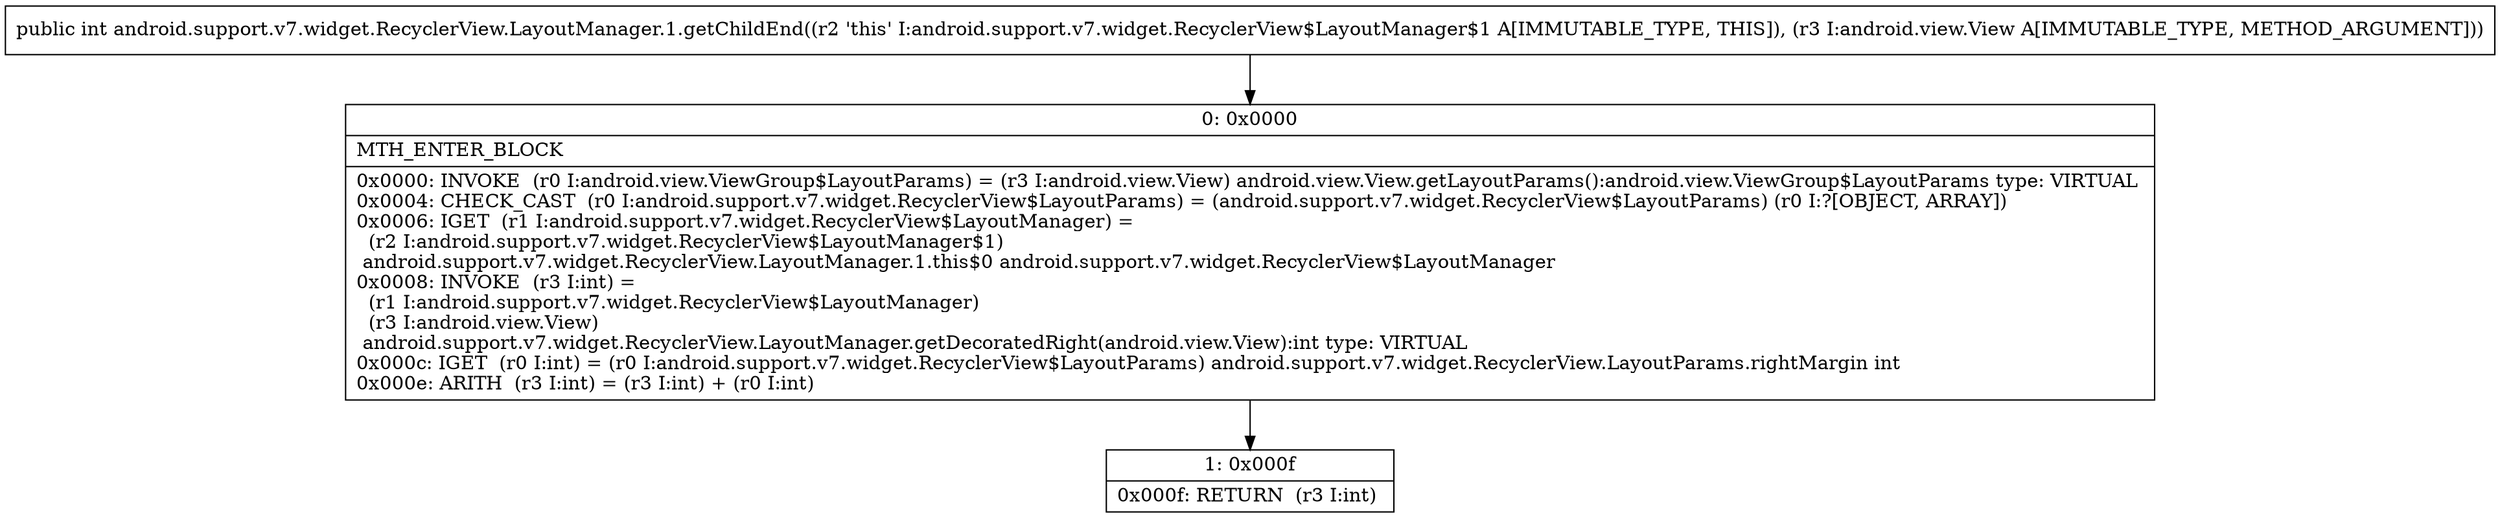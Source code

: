 digraph "CFG forandroid.support.v7.widget.RecyclerView.LayoutManager.1.getChildEnd(Landroid\/view\/View;)I" {
Node_0 [shape=record,label="{0\:\ 0x0000|MTH_ENTER_BLOCK\l|0x0000: INVOKE  (r0 I:android.view.ViewGroup$LayoutParams) = (r3 I:android.view.View) android.view.View.getLayoutParams():android.view.ViewGroup$LayoutParams type: VIRTUAL \l0x0004: CHECK_CAST  (r0 I:android.support.v7.widget.RecyclerView$LayoutParams) = (android.support.v7.widget.RecyclerView$LayoutParams) (r0 I:?[OBJECT, ARRAY]) \l0x0006: IGET  (r1 I:android.support.v7.widget.RecyclerView$LayoutManager) = \l  (r2 I:android.support.v7.widget.RecyclerView$LayoutManager$1)\l android.support.v7.widget.RecyclerView.LayoutManager.1.this$0 android.support.v7.widget.RecyclerView$LayoutManager \l0x0008: INVOKE  (r3 I:int) = \l  (r1 I:android.support.v7.widget.RecyclerView$LayoutManager)\l  (r3 I:android.view.View)\l android.support.v7.widget.RecyclerView.LayoutManager.getDecoratedRight(android.view.View):int type: VIRTUAL \l0x000c: IGET  (r0 I:int) = (r0 I:android.support.v7.widget.RecyclerView$LayoutParams) android.support.v7.widget.RecyclerView.LayoutParams.rightMargin int \l0x000e: ARITH  (r3 I:int) = (r3 I:int) + (r0 I:int) \l}"];
Node_1 [shape=record,label="{1\:\ 0x000f|0x000f: RETURN  (r3 I:int) \l}"];
MethodNode[shape=record,label="{public int android.support.v7.widget.RecyclerView.LayoutManager.1.getChildEnd((r2 'this' I:android.support.v7.widget.RecyclerView$LayoutManager$1 A[IMMUTABLE_TYPE, THIS]), (r3 I:android.view.View A[IMMUTABLE_TYPE, METHOD_ARGUMENT])) }"];
MethodNode -> Node_0;
Node_0 -> Node_1;
}

